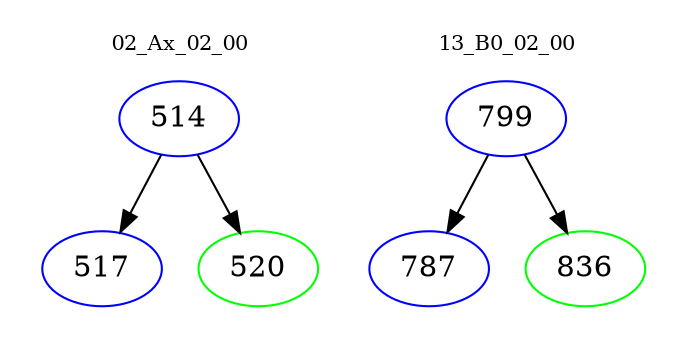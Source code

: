 digraph{
subgraph cluster_0 {
color = white
label = "02_Ax_02_00";
fontsize=10;
T0_514 [label="514", color="blue"]
T0_514 -> T0_517 [color="black"]
T0_517 [label="517", color="blue"]
T0_514 -> T0_520 [color="black"]
T0_520 [label="520", color="green"]
}
subgraph cluster_1 {
color = white
label = "13_B0_02_00";
fontsize=10;
T1_799 [label="799", color="blue"]
T1_799 -> T1_787 [color="black"]
T1_787 [label="787", color="blue"]
T1_799 -> T1_836 [color="black"]
T1_836 [label="836", color="green"]
}
}
